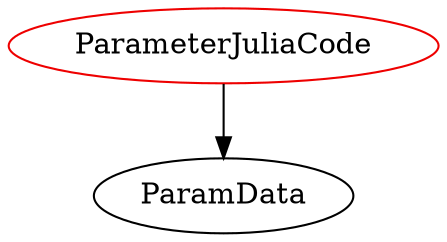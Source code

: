 digraph parameterjuliacode{
ParameterJuliaCode	[shape=oval, color=red2, label="ParameterJuliaCode"];
ParameterJuliaCode -> ParamData;
}
